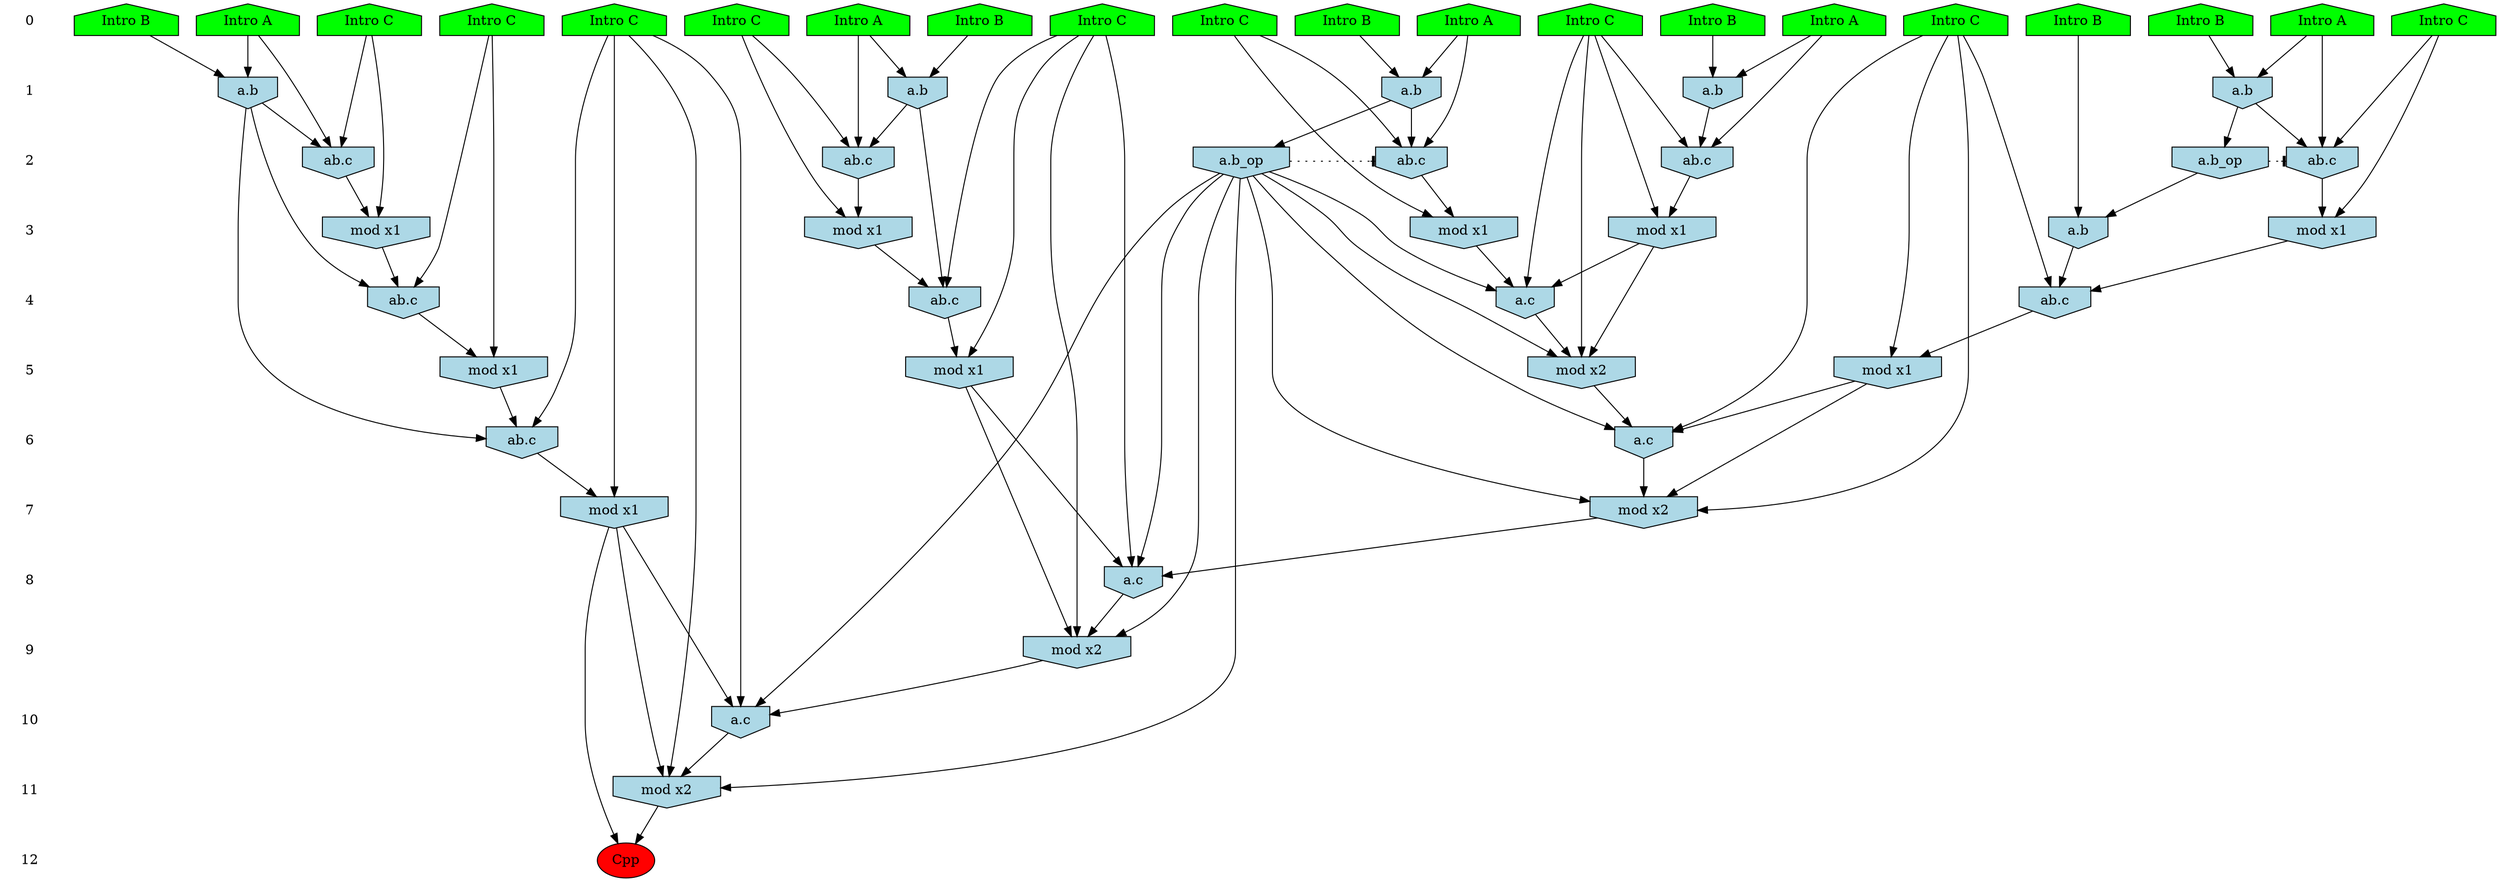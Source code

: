 /* Compression of 1 causal flows obtained in average at 1.936160E+01 t.u */
/* Compressed causal flows were: [3543] */
digraph G{
 ranksep=.5 ; 
{ rank = same ; "0" [shape=plaintext] ; node_1 [label ="Intro A", shape=house, style=filled, fillcolor=green] ;
node_2 [label ="Intro B", shape=house, style=filled, fillcolor=green] ;
node_3 [label ="Intro B", shape=house, style=filled, fillcolor=green] ;
node_4 [label ="Intro A", shape=house, style=filled, fillcolor=green] ;
node_5 [label ="Intro B", shape=house, style=filled, fillcolor=green] ;
node_6 [label ="Intro B", shape=house, style=filled, fillcolor=green] ;
node_7 [label ="Intro B", shape=house, style=filled, fillcolor=green] ;
node_8 [label ="Intro A", shape=house, style=filled, fillcolor=green] ;
node_9 [label ="Intro A", shape=house, style=filled, fillcolor=green] ;
node_10 [label ="Intro B", shape=house, style=filled, fillcolor=green] ;
node_11 [label ="Intro A", shape=house, style=filled, fillcolor=green] ;
node_12 [label ="Intro C", shape=house, style=filled, fillcolor=green] ;
node_13 [label ="Intro C", shape=house, style=filled, fillcolor=green] ;
node_14 [label ="Intro C", shape=house, style=filled, fillcolor=green] ;
node_15 [label ="Intro C", shape=house, style=filled, fillcolor=green] ;
node_16 [label ="Intro C", shape=house, style=filled, fillcolor=green] ;
node_17 [label ="Intro C", shape=house, style=filled, fillcolor=green] ;
node_18 [label ="Intro C", shape=house, style=filled, fillcolor=green] ;
node_19 [label ="Intro C", shape=house, style=filled, fillcolor=green] ;
node_20 [label ="Intro C", shape=house, style=filled, fillcolor=green] ;
}
{ rank = same ; "1" [shape=plaintext] ; node_21 [label="a.b", shape=invhouse, style=filled, fillcolor = lightblue] ;
node_23 [label="a.b", shape=invhouse, style=filled, fillcolor = lightblue] ;
node_24 [label="a.b", shape=invhouse, style=filled, fillcolor = lightblue] ;
node_30 [label="a.b", shape=invhouse, style=filled, fillcolor = lightblue] ;
node_35 [label="a.b", shape=invhouse, style=filled, fillcolor = lightblue] ;
}
{ rank = same ; "2" [shape=plaintext] ; node_22 [label="ab.c", shape=invhouse, style=filled, fillcolor = lightblue] ;
node_25 [label="a.b_op", shape=invhouse, style=filled, fillcolor = lightblue] ;
node_27 [label="ab.c", shape=invhouse, style=filled, fillcolor = lightblue] ;
node_28 [label="ab.c", shape=invhouse, style=filled, fillcolor = lightblue] ;
node_31 [label="ab.c", shape=invhouse, style=filled, fillcolor = lightblue] ;
node_37 [label="ab.c", shape=invhouse, style=filled, fillcolor = lightblue] ;
node_41 [label="a.b_op", shape=invhouse, style=filled, fillcolor = lightblue] ;
}
{ rank = same ; "3" [shape=plaintext] ; node_26 [label="mod x1", shape=invhouse, style=filled, fillcolor = lightblue] ;
node_29 [label="mod x1", shape=invhouse, style=filled, fillcolor = lightblue] ;
node_32 [label="mod x1", shape=invhouse, style=filled, fillcolor = lightblue] ;
node_33 [label="mod x1", shape=invhouse, style=filled, fillcolor = lightblue] ;
node_39 [label="mod x1", shape=invhouse, style=filled, fillcolor = lightblue] ;
node_42 [label="a.b", shape=invhouse, style=filled, fillcolor = lightblue] ;
}
{ rank = same ; "4" [shape=plaintext] ; node_34 [label="a.c", shape=invhouse, style=filled, fillcolor = lightblue] ;
node_38 [label="ab.c", shape=invhouse, style=filled, fillcolor = lightblue] ;
node_40 [label="ab.c", shape=invhouse, style=filled, fillcolor = lightblue] ;
node_44 [label="ab.c", shape=invhouse, style=filled, fillcolor = lightblue] ;
}
{ rank = same ; "5" [shape=plaintext] ; node_36 [label="mod x2", shape=invhouse, style=filled, fillcolor = lightblue] ;
node_43 [label="mod x1", shape=invhouse, style=filled, fillcolor = lightblue] ;
node_45 [label="mod x1", shape=invhouse, style=filled, fillcolor = lightblue] ;
node_46 [label="mod x1", shape=invhouse, style=filled, fillcolor = lightblue] ;
}
{ rank = same ; "6" [shape=plaintext] ; node_47 [label="ab.c", shape=invhouse, style=filled, fillcolor = lightblue] ;
node_49 [label="a.c", shape=invhouse, style=filled, fillcolor = lightblue] ;
}
{ rank = same ; "7" [shape=plaintext] ; node_48 [label="mod x1", shape=invhouse, style=filled, fillcolor = lightblue] ;
node_50 [label="mod x2", shape=invhouse, style=filled, fillcolor = lightblue] ;
}
{ rank = same ; "8" [shape=plaintext] ; node_51 [label="a.c", shape=invhouse, style=filled, fillcolor = lightblue] ;
}
{ rank = same ; "9" [shape=plaintext] ; node_52 [label="mod x2", shape=invhouse, style=filled, fillcolor = lightblue] ;
}
{ rank = same ; "10" [shape=plaintext] ; node_53 [label="a.c", shape=invhouse, style=filled, fillcolor = lightblue] ;
}
{ rank = same ; "11" [shape=plaintext] ; node_54 [label="mod x2", shape=invhouse, style=filled, fillcolor = lightblue] ;
}
{ rank = same ; "12" [shape=plaintext] ; node_55 [label ="Cpp", style=filled, fillcolor=red] ;
}
"0" -> "1" [style="invis"]; 
"1" -> "2" [style="invis"]; 
"2" -> "3" [style="invis"]; 
"3" -> "4" [style="invis"]; 
"4" -> "5" [style="invis"]; 
"5" -> "6" [style="invis"]; 
"6" -> "7" [style="invis"]; 
"7" -> "8" [style="invis"]; 
"8" -> "9" [style="invis"]; 
"9" -> "10" [style="invis"]; 
"10" -> "11" [style="invis"]; 
"11" -> "12" [style="invis"]; 
node_7 -> node_21
node_9 -> node_21
node_9 -> node_22
node_18 -> node_22
node_21 -> node_22
node_5 -> node_23
node_11 -> node_23
node_1 -> node_24
node_10 -> node_24
node_21 -> node_25
node_18 -> node_26
node_22 -> node_26
node_11 -> node_27
node_17 -> node_27
node_23 -> node_27
node_1 -> node_28
node_20 -> node_28
node_24 -> node_28
node_17 -> node_29
node_27 -> node_29
node_3 -> node_30
node_8 -> node_30
node_8 -> node_31
node_15 -> node_31
node_30 -> node_31
node_15 -> node_32
node_31 -> node_32
node_20 -> node_33
node_28 -> node_33
node_15 -> node_34
node_25 -> node_34
node_26 -> node_34
node_32 -> node_34
node_4 -> node_35
node_6 -> node_35
node_15 -> node_36
node_25 -> node_36
node_32 -> node_36
node_34 -> node_36
node_4 -> node_37
node_13 -> node_37
node_35 -> node_37
node_19 -> node_38
node_24 -> node_38
node_33 -> node_38
node_13 -> node_39
node_37 -> node_39
node_12 -> node_40
node_23 -> node_40
node_29 -> node_40
node_35 -> node_41
node_2 -> node_42
node_41 -> node_42
node_12 -> node_43
node_40 -> node_43
node_16 -> node_44
node_39 -> node_44
node_42 -> node_44
node_19 -> node_45
node_38 -> node_45
node_16 -> node_46
node_44 -> node_46
node_14 -> node_47
node_24 -> node_47
node_45 -> node_47
node_14 -> node_48
node_47 -> node_48
node_16 -> node_49
node_25 -> node_49
node_36 -> node_49
node_46 -> node_49
node_16 -> node_50
node_25 -> node_50
node_46 -> node_50
node_49 -> node_50
node_12 -> node_51
node_25 -> node_51
node_43 -> node_51
node_50 -> node_51
node_12 -> node_52
node_25 -> node_52
node_43 -> node_52
node_51 -> node_52
node_14 -> node_53
node_25 -> node_53
node_48 -> node_53
node_52 -> node_53
node_14 -> node_54
node_25 -> node_54
node_48 -> node_54
node_53 -> node_54
node_48 -> node_55
node_54 -> node_55
node_25 -> node_22 [style=dotted, arrowhead = tee] 
node_41 -> node_37 [style=dotted, arrowhead = tee] 
}
/*
 Dot generation time: 0.000000
*/